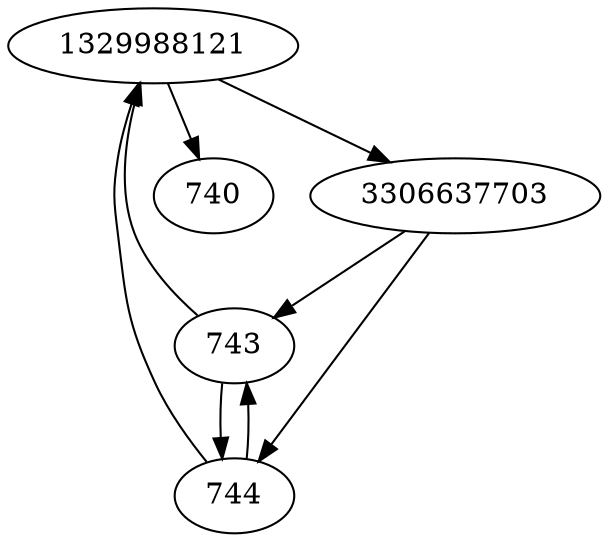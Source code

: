 strict digraph  {
740;
743;
744;
3306637703;
1329988121;
743 -> 744;
743 -> 1329988121;
744 -> 743;
744 -> 1329988121;
3306637703 -> 743;
3306637703 -> 744;
1329988121 -> 740;
1329988121 -> 3306637703;
}
